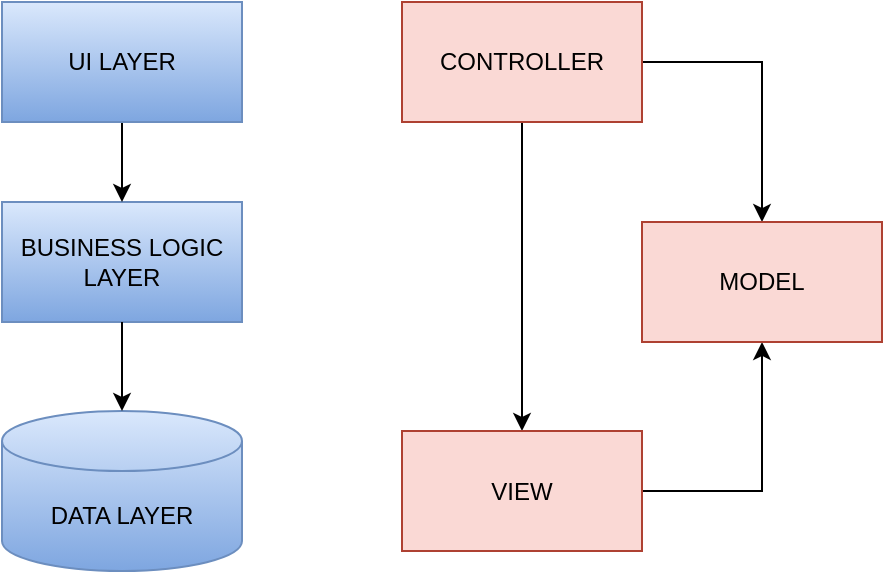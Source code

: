 <mxfile version="24.8.3">
  <diagram name="Trang-1" id="Y0DSbNlWYStTgyxXqgrq">
    <mxGraphModel dx="485" dy="314" grid="1" gridSize="10" guides="1" tooltips="1" connect="1" arrows="1" fold="1" page="1" pageScale="1" pageWidth="827" pageHeight="1169" math="0" shadow="0">
      <root>
        <mxCell id="0" />
        <mxCell id="1" parent="0" />
        <mxCell id="b7yGZ_ioXiEITeZUOLeZ-1" value="BUSINESS LOGIC LAYER" style="rounded=0;whiteSpace=wrap;html=1;fillColor=#dae8fc;gradientColor=#7ea6e0;strokeColor=#6c8ebf;" vertex="1" parent="1">
          <mxGeometry x="160" y="400" width="120" height="60" as="geometry" />
        </mxCell>
        <mxCell id="b7yGZ_ioXiEITeZUOLeZ-4" style="edgeStyle=orthogonalEdgeStyle;rounded=0;orthogonalLoop=1;jettySize=auto;html=1;entryX=0.5;entryY=0;entryDx=0;entryDy=0;" edge="1" parent="1" source="b7yGZ_ioXiEITeZUOLeZ-2" target="b7yGZ_ioXiEITeZUOLeZ-1">
          <mxGeometry relative="1" as="geometry" />
        </mxCell>
        <mxCell id="b7yGZ_ioXiEITeZUOLeZ-2" value="UI LAYER" style="rounded=0;whiteSpace=wrap;html=1;fillColor=#dae8fc;strokeColor=#6c8ebf;gradientColor=#7ea6e0;" vertex="1" parent="1">
          <mxGeometry x="160" y="300" width="120" height="60" as="geometry" />
        </mxCell>
        <mxCell id="b7yGZ_ioXiEITeZUOLeZ-3" value="DATA LAYER" style="shape=cylinder3;whiteSpace=wrap;html=1;boundedLbl=1;backgroundOutline=1;size=15;fillColor=#dae8fc;gradientColor=#7ea6e0;strokeColor=#6c8ebf;" vertex="1" parent="1">
          <mxGeometry x="160" y="504.5" width="120" height="80" as="geometry" />
        </mxCell>
        <mxCell id="b7yGZ_ioXiEITeZUOLeZ-5" style="edgeStyle=orthogonalEdgeStyle;rounded=0;orthogonalLoop=1;jettySize=auto;html=1;entryX=0.5;entryY=0;entryDx=0;entryDy=0;entryPerimeter=0;" edge="1" parent="1" source="b7yGZ_ioXiEITeZUOLeZ-1" target="b7yGZ_ioXiEITeZUOLeZ-3">
          <mxGeometry relative="1" as="geometry" />
        </mxCell>
        <mxCell id="b7yGZ_ioXiEITeZUOLeZ-10" style="edgeStyle=orthogonalEdgeStyle;rounded=0;orthogonalLoop=1;jettySize=auto;html=1;entryX=0.5;entryY=0;entryDx=0;entryDy=0;" edge="1" parent="1" source="b7yGZ_ioXiEITeZUOLeZ-6" target="b7yGZ_ioXiEITeZUOLeZ-8">
          <mxGeometry relative="1" as="geometry">
            <Array as="points">
              <mxPoint x="540" y="330" />
            </Array>
          </mxGeometry>
        </mxCell>
        <mxCell id="b7yGZ_ioXiEITeZUOLeZ-13" style="edgeStyle=orthogonalEdgeStyle;rounded=0;orthogonalLoop=1;jettySize=auto;html=1;entryX=0.5;entryY=0;entryDx=0;entryDy=0;" edge="1" parent="1" source="b7yGZ_ioXiEITeZUOLeZ-6" target="b7yGZ_ioXiEITeZUOLeZ-7">
          <mxGeometry relative="1" as="geometry" />
        </mxCell>
        <mxCell id="b7yGZ_ioXiEITeZUOLeZ-6" value="CONTROLLER" style="rounded=0;whiteSpace=wrap;html=1;fillColor=#fad9d5;strokeColor=#ae4132;" vertex="1" parent="1">
          <mxGeometry x="360" y="300" width="120" height="60" as="geometry" />
        </mxCell>
        <mxCell id="b7yGZ_ioXiEITeZUOLeZ-11" style="edgeStyle=orthogonalEdgeStyle;rounded=0;orthogonalLoop=1;jettySize=auto;html=1;entryX=0.5;entryY=1;entryDx=0;entryDy=0;" edge="1" parent="1" source="b7yGZ_ioXiEITeZUOLeZ-7" target="b7yGZ_ioXiEITeZUOLeZ-8">
          <mxGeometry relative="1" as="geometry">
            <Array as="points">
              <mxPoint x="540" y="545" />
            </Array>
          </mxGeometry>
        </mxCell>
        <mxCell id="b7yGZ_ioXiEITeZUOLeZ-7" value="VIEW" style="rounded=0;whiteSpace=wrap;html=1;fillColor=#fad9d5;strokeColor=#ae4132;" vertex="1" parent="1">
          <mxGeometry x="360" y="514.5" width="120" height="60" as="geometry" />
        </mxCell>
        <mxCell id="b7yGZ_ioXiEITeZUOLeZ-8" value="MODEL" style="rounded=0;whiteSpace=wrap;html=1;fillColor=#fad9d5;strokeColor=#ae4132;" vertex="1" parent="1">
          <mxGeometry x="480" y="410" width="120" height="60" as="geometry" />
        </mxCell>
      </root>
    </mxGraphModel>
  </diagram>
</mxfile>
